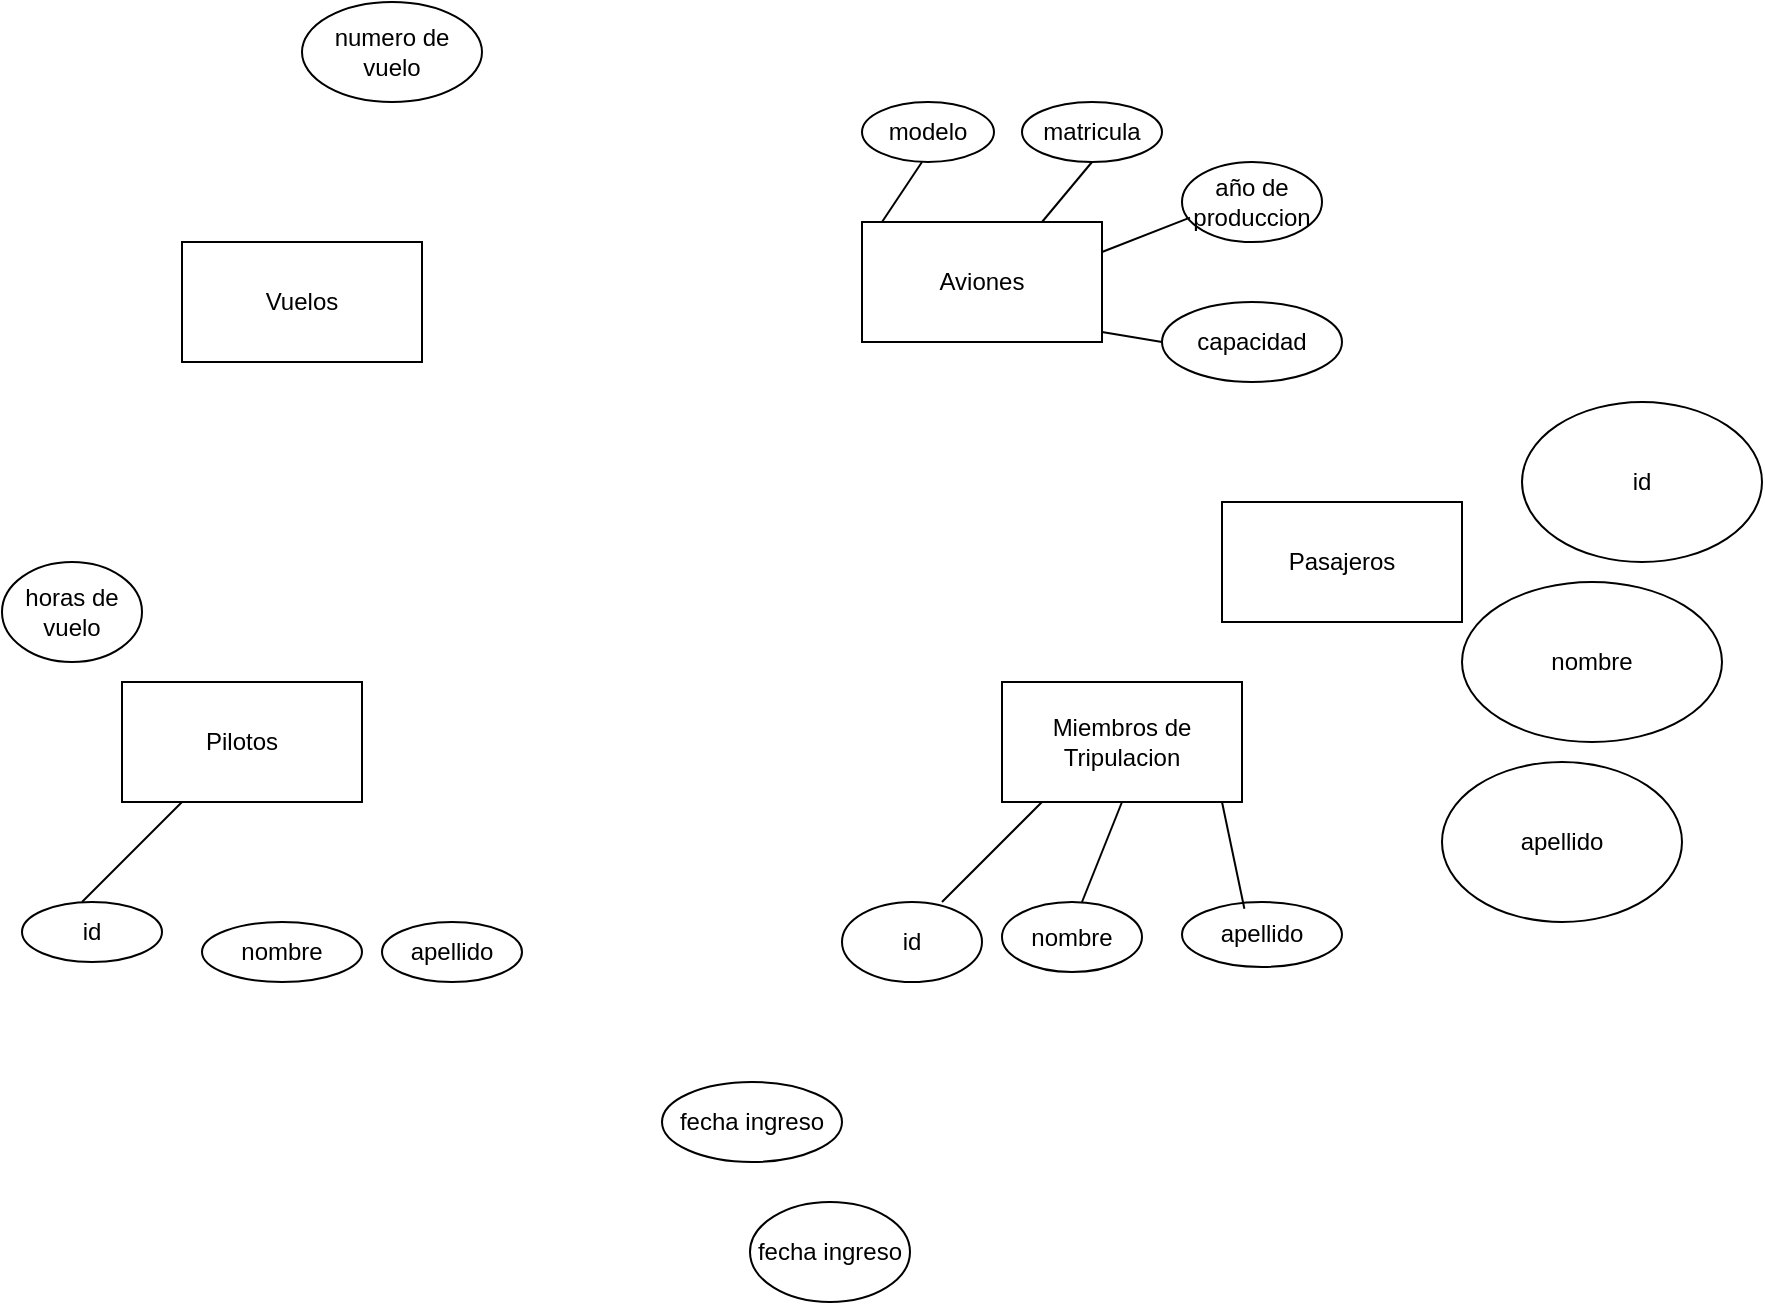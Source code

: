 <mxfile version="21.7.4" type="github">
  <diagram name="Página-1" id="zTiUNs7HW2to1RwpKjLC">
    <mxGraphModel dx="1050" dy="1711" grid="1" gridSize="10" guides="1" tooltips="1" connect="1" arrows="1" fold="1" page="1" pageScale="1" pageWidth="827" pageHeight="1169" math="0" shadow="0">
      <root>
        <mxCell id="0" />
        <mxCell id="1" parent="0" />
        <mxCell id="X360KhQkKg_-IiAe_54f-1" value="Miembros de Tripulacion" style="rounded=0;whiteSpace=wrap;html=1;" vertex="1" parent="1">
          <mxGeometry x="500" y="50" width="120" height="60" as="geometry" />
        </mxCell>
        <mxCell id="X360KhQkKg_-IiAe_54f-2" value="Aviones" style="rounded=0;whiteSpace=wrap;html=1;" vertex="1" parent="1">
          <mxGeometry x="430" y="-180" width="120" height="60" as="geometry" />
        </mxCell>
        <mxCell id="X360KhQkKg_-IiAe_54f-3" value="Pilotos" style="rounded=0;whiteSpace=wrap;html=1;" vertex="1" parent="1">
          <mxGeometry x="60" y="50" width="120" height="60" as="geometry" />
        </mxCell>
        <mxCell id="X360KhQkKg_-IiAe_54f-4" value="id" style="ellipse;whiteSpace=wrap;html=1;" vertex="1" parent="1">
          <mxGeometry x="10" y="160" width="70" height="30" as="geometry" />
        </mxCell>
        <mxCell id="X360KhQkKg_-IiAe_54f-5" value="nombre" style="ellipse;whiteSpace=wrap;html=1;" vertex="1" parent="1">
          <mxGeometry x="100" y="170" width="80" height="30" as="geometry" />
        </mxCell>
        <mxCell id="X360KhQkKg_-IiAe_54f-6" value="apellido" style="ellipse;whiteSpace=wrap;html=1;" vertex="1" parent="1">
          <mxGeometry x="190" y="170" width="70" height="30" as="geometry" />
        </mxCell>
        <mxCell id="X360KhQkKg_-IiAe_54f-7" value="horas de vuelo" style="ellipse;whiteSpace=wrap;html=1;" vertex="1" parent="1">
          <mxGeometry y="-10" width="70" height="50" as="geometry" />
        </mxCell>
        <mxCell id="X360KhQkKg_-IiAe_54f-8" value="fecha ingreso" style="ellipse;whiteSpace=wrap;html=1;" vertex="1" parent="1">
          <mxGeometry x="330" y="250" width="90" height="40" as="geometry" />
        </mxCell>
        <mxCell id="X360KhQkKg_-IiAe_54f-9" value="fecha ingreso" style="ellipse;whiteSpace=wrap;html=1;" vertex="1" parent="1">
          <mxGeometry x="374" y="310" width="80" height="50" as="geometry" />
        </mxCell>
        <mxCell id="X360KhQkKg_-IiAe_54f-10" value="nombre" style="ellipse;whiteSpace=wrap;html=1;" vertex="1" parent="1">
          <mxGeometry x="730" width="130" height="80" as="geometry" />
        </mxCell>
        <mxCell id="X360KhQkKg_-IiAe_54f-11" value="apellido" style="ellipse;whiteSpace=wrap;html=1;" vertex="1" parent="1">
          <mxGeometry x="720" y="90" width="120" height="80" as="geometry" />
        </mxCell>
        <mxCell id="X360KhQkKg_-IiAe_54f-13" value="id" style="ellipse;whiteSpace=wrap;html=1;" vertex="1" parent="1">
          <mxGeometry x="420" y="160" width="70" height="40" as="geometry" />
        </mxCell>
        <mxCell id="X360KhQkKg_-IiAe_54f-15" value="numero de vuelo" style="ellipse;whiteSpace=wrap;html=1;" vertex="1" parent="1">
          <mxGeometry x="150" y="-290" width="90" height="50" as="geometry" />
        </mxCell>
        <mxCell id="X360KhQkKg_-IiAe_54f-16" value="modelo" style="ellipse;whiteSpace=wrap;html=1;" vertex="1" parent="1">
          <mxGeometry x="430" y="-240" width="66" height="30" as="geometry" />
        </mxCell>
        <mxCell id="X360KhQkKg_-IiAe_54f-17" value="año de produccion" style="ellipse;whiteSpace=wrap;html=1;" vertex="1" parent="1">
          <mxGeometry x="590" y="-210" width="70" height="40" as="geometry" />
        </mxCell>
        <mxCell id="X360KhQkKg_-IiAe_54f-18" value="capacidad" style="ellipse;whiteSpace=wrap;html=1;" vertex="1" parent="1">
          <mxGeometry x="580" y="-140" width="90" height="40" as="geometry" />
        </mxCell>
        <mxCell id="X360KhQkKg_-IiAe_54f-19" value="matricula" style="ellipse;whiteSpace=wrap;html=1;" vertex="1" parent="1">
          <mxGeometry x="510" y="-240" width="70" height="30" as="geometry" />
        </mxCell>
        <mxCell id="X360KhQkKg_-IiAe_54f-21" value="Vuelos" style="rounded=0;whiteSpace=wrap;html=1;" vertex="1" parent="1">
          <mxGeometry x="90" y="-170" width="120" height="60" as="geometry" />
        </mxCell>
        <mxCell id="X360KhQkKg_-IiAe_54f-22" value="" style="endArrow=none;html=1;rounded=0;" edge="1" parent="1">
          <mxGeometry width="50" height="50" relative="1" as="geometry">
            <mxPoint x="470" y="160" as="sourcePoint" />
            <mxPoint x="520" y="110" as="targetPoint" />
          </mxGeometry>
        </mxCell>
        <mxCell id="X360KhQkKg_-IiAe_54f-23" value="" style="endArrow=none;html=1;rounded=0;" edge="1" parent="1">
          <mxGeometry width="50" height="50" relative="1" as="geometry">
            <mxPoint x="40" y="160" as="sourcePoint" />
            <mxPoint x="90" y="110" as="targetPoint" />
          </mxGeometry>
        </mxCell>
        <mxCell id="X360KhQkKg_-IiAe_54f-24" value="" style="endArrow=none;html=1;rounded=0;entryX=0;entryY=0.5;entryDx=0;entryDy=0;" edge="1" parent="1" target="X360KhQkKg_-IiAe_54f-18">
          <mxGeometry width="50" height="50" relative="1" as="geometry">
            <mxPoint x="550" y="-125" as="sourcePoint" />
            <mxPoint x="600" y="-175" as="targetPoint" />
          </mxGeometry>
        </mxCell>
        <mxCell id="X360KhQkKg_-IiAe_54f-25" value="" style="endArrow=none;html=1;rounded=0;entryX=0.057;entryY=0.695;entryDx=0;entryDy=0;entryPerimeter=0;" edge="1" parent="1" target="X360KhQkKg_-IiAe_54f-17">
          <mxGeometry width="50" height="50" relative="1" as="geometry">
            <mxPoint x="550" y="-165" as="sourcePoint" />
            <mxPoint x="620" y="-215" as="targetPoint" />
          </mxGeometry>
        </mxCell>
        <mxCell id="X360KhQkKg_-IiAe_54f-26" value="" style="endArrow=none;html=1;rounded=0;entryX=0.5;entryY=1;entryDx=0;entryDy=0;" edge="1" parent="1" target="X360KhQkKg_-IiAe_54f-19">
          <mxGeometry width="50" height="50" relative="1" as="geometry">
            <mxPoint x="520" y="-180" as="sourcePoint" />
            <mxPoint x="569.749" y="-235.607" as="targetPoint" />
          </mxGeometry>
        </mxCell>
        <mxCell id="X360KhQkKg_-IiAe_54f-27" value="" style="endArrow=none;html=1;rounded=0;" edge="1" parent="1">
          <mxGeometry width="50" height="50" relative="1" as="geometry">
            <mxPoint x="440" y="-180" as="sourcePoint" />
            <mxPoint x="460" y="-210" as="targetPoint" />
          </mxGeometry>
        </mxCell>
        <mxCell id="X360KhQkKg_-IiAe_54f-29" value="Pasajeros" style="rounded=0;whiteSpace=wrap;html=1;" vertex="1" parent="1">
          <mxGeometry x="610" y="-40" width="120" height="60" as="geometry" />
        </mxCell>
        <mxCell id="X360KhQkKg_-IiAe_54f-30" value="id" style="ellipse;whiteSpace=wrap;html=1;" vertex="1" parent="1">
          <mxGeometry x="760" y="-90" width="120" height="80" as="geometry" />
        </mxCell>
        <mxCell id="X360KhQkKg_-IiAe_54f-32" value="nombre" style="ellipse;whiteSpace=wrap;html=1;" vertex="1" parent="1">
          <mxGeometry x="500" y="160" width="70" height="35" as="geometry" />
        </mxCell>
        <mxCell id="X360KhQkKg_-IiAe_54f-33" value="apellido" style="ellipse;whiteSpace=wrap;html=1;" vertex="1" parent="1">
          <mxGeometry x="590" y="160" width="80" height="32.5" as="geometry" />
        </mxCell>
        <mxCell id="X360KhQkKg_-IiAe_54f-34" value="" style="endArrow=none;html=1;rounded=0;" edge="1" parent="1">
          <mxGeometry width="50" height="50" relative="1" as="geometry">
            <mxPoint x="540" y="160" as="sourcePoint" />
            <mxPoint x="560" y="110" as="targetPoint" />
          </mxGeometry>
        </mxCell>
        <mxCell id="X360KhQkKg_-IiAe_54f-35" value="" style="endArrow=none;html=1;rounded=0;exitX=0.39;exitY=0.105;exitDx=0;exitDy=0;exitPerimeter=0;" edge="1" parent="1" source="X360KhQkKg_-IiAe_54f-33">
          <mxGeometry width="50" height="50" relative="1" as="geometry">
            <mxPoint x="560" y="160" as="sourcePoint" />
            <mxPoint x="610" y="110" as="targetPoint" />
          </mxGeometry>
        </mxCell>
      </root>
    </mxGraphModel>
  </diagram>
</mxfile>
